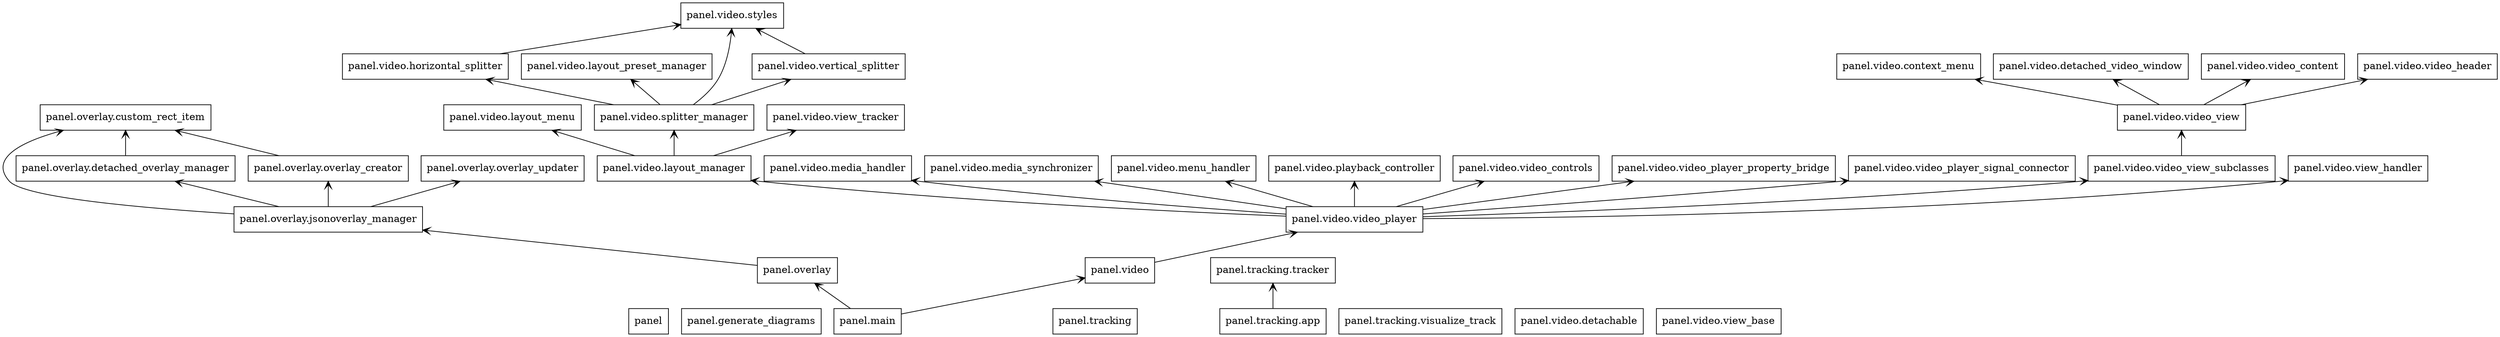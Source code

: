 digraph "packages_panel" {
rankdir=BT
charset="utf-8"
"panel" [color="black", label=<panel>, shape="box", style="solid"];
"panel.generate_diagrams" [color="black", label=<panel.generate_diagrams>, shape="box", style="solid"];
"panel.main" [color="black", label=<panel.main>, shape="box", style="solid"];
"panel.overlay" [color="black", label=<panel.overlay>, shape="box", style="solid"];
"panel.overlay.custom_rect_item" [color="black", label=<panel.overlay.custom_rect_item>, shape="box", style="solid"];
"panel.overlay.detached_overlay_manager" [color="black", label=<panel.overlay.detached_overlay_manager>, shape="box", style="solid"];
"panel.overlay.jsonoverlay_manager" [color="black", label=<panel.overlay.jsonoverlay_manager>, shape="box", style="solid"];
"panel.overlay.overlay_creator" [color="black", label=<panel.overlay.overlay_creator>, shape="box", style="solid"];
"panel.overlay.overlay_updater" [color="black", label=<panel.overlay.overlay_updater>, shape="box", style="solid"];
"panel.tracking" [color="black", label=<panel.tracking>, shape="box", style="solid"];
"panel.tracking.app" [color="black", label=<panel.tracking.app>, shape="box", style="solid"];
"panel.tracking.tracker" [color="black", label=<panel.tracking.tracker>, shape="box", style="solid"];
"panel.tracking.visualize_track" [color="black", label=<panel.tracking.visualize_track>, shape="box", style="solid"];
"panel.video" [color="black", label=<panel.video>, shape="box", style="solid"];
"panel.video.context_menu" [color="black", label=<panel.video.context_menu>, shape="box", style="solid"];
"panel.video.detachable" [color="black", label=<panel.video.detachable>, shape="box", style="solid"];
"panel.video.detached_video_window" [color="black", label=<panel.video.detached_video_window>, shape="box", style="solid"];
"panel.video.horizontal_splitter" [color="black", label=<panel.video.horizontal_splitter>, shape="box", style="solid"];
"panel.video.layout_manager" [color="black", label=<panel.video.layout_manager>, shape="box", style="solid"];
"panel.video.layout_menu" [color="black", label=<panel.video.layout_menu>, shape="box", style="solid"];
"panel.video.layout_preset_manager" [color="black", label=<panel.video.layout_preset_manager>, shape="box", style="solid"];
"panel.video.media_handler" [color="black", label=<panel.video.media_handler>, shape="box", style="solid"];
"panel.video.media_synchronizer" [color="black", label=<panel.video.media_synchronizer>, shape="box", style="solid"];
"panel.video.menu_handler" [color="black", label=<panel.video.menu_handler>, shape="box", style="solid"];
"panel.video.playback_controller" [color="black", label=<panel.video.playback_controller>, shape="box", style="solid"];
"panel.video.splitter_manager" [color="black", label=<panel.video.splitter_manager>, shape="box", style="solid"];
"panel.video.styles" [color="black", label=<panel.video.styles>, shape="box", style="solid"];
"panel.video.vertical_splitter" [color="black", label=<panel.video.vertical_splitter>, shape="box", style="solid"];
"panel.video.video_content" [color="black", label=<panel.video.video_content>, shape="box", style="solid"];
"panel.video.video_controls" [color="black", label=<panel.video.video_controls>, shape="box", style="solid"];
"panel.video.video_header" [color="black", label=<panel.video.video_header>, shape="box", style="solid"];
"panel.video.video_player" [color="black", label=<panel.video.video_player>, shape="box", style="solid"];
"panel.video.video_player_property_bridge" [color="black", label=<panel.video.video_player_property_bridge>, shape="box", style="solid"];
"panel.video.video_player_signal_connector" [color="black", label=<panel.video.video_player_signal_connector>, shape="box", style="solid"];
"panel.video.video_view" [color="black", label=<panel.video.video_view>, shape="box", style="solid"];
"panel.video.video_view_subclasses" [color="black", label=<panel.video.video_view_subclasses>, shape="box", style="solid"];
"panel.video.view_base" [color="black", label=<panel.video.view_base>, shape="box", style="solid"];
"panel.video.view_handler" [color="black", label=<panel.video.view_handler>, shape="box", style="solid"];
"panel.video.view_tracker" [color="black", label=<panel.video.view_tracker>, shape="box", style="solid"];
"panel.main" -> "panel.overlay" [arrowhead="open", arrowtail="none"];
"panel.main" -> "panel.video" [arrowhead="open", arrowtail="none"];
"panel.overlay" -> "panel.overlay.jsonoverlay_manager" [arrowhead="open", arrowtail="none"];
"panel.overlay.detached_overlay_manager" -> "panel.overlay.custom_rect_item" [arrowhead="open", arrowtail="none"];
"panel.overlay.jsonoverlay_manager" -> "panel.overlay.custom_rect_item" [arrowhead="open", arrowtail="none"];
"panel.overlay.jsonoverlay_manager" -> "panel.overlay.detached_overlay_manager" [arrowhead="open", arrowtail="none"];
"panel.overlay.jsonoverlay_manager" -> "panel.overlay.overlay_creator" [arrowhead="open", arrowtail="none"];
"panel.overlay.jsonoverlay_manager" -> "panel.overlay.overlay_updater" [arrowhead="open", arrowtail="none"];
"panel.overlay.overlay_creator" -> "panel.overlay.custom_rect_item" [arrowhead="open", arrowtail="none"];
"panel.tracking.app" -> "panel.tracking.tracker" [arrowhead="open", arrowtail="none"];
"panel.video" -> "panel.video.video_player" [arrowhead="open", arrowtail="none"];
"panel.video.horizontal_splitter" -> "panel.video.styles" [arrowhead="open", arrowtail="none"];
"panel.video.layout_manager" -> "panel.video.layout_menu" [arrowhead="open", arrowtail="none"];
"panel.video.layout_manager" -> "panel.video.splitter_manager" [arrowhead="open", arrowtail="none"];
"panel.video.layout_manager" -> "panel.video.view_tracker" [arrowhead="open", arrowtail="none"];
"panel.video.splitter_manager" -> "panel.video.horizontal_splitter" [arrowhead="open", arrowtail="none"];
"panel.video.splitter_manager" -> "panel.video.layout_preset_manager" [arrowhead="open", arrowtail="none"];
"panel.video.splitter_manager" -> "panel.video.styles" [arrowhead="open", arrowtail="none"];
"panel.video.splitter_manager" -> "panel.video.vertical_splitter" [arrowhead="open", arrowtail="none"];
"panel.video.vertical_splitter" -> "panel.video.styles" [arrowhead="open", arrowtail="none"];
"panel.video.video_player" -> "panel.video.layout_manager" [arrowhead="open", arrowtail="none"];
"panel.video.video_player" -> "panel.video.media_handler" [arrowhead="open", arrowtail="none"];
"panel.video.video_player" -> "panel.video.media_synchronizer" [arrowhead="open", arrowtail="none"];
"panel.video.video_player" -> "panel.video.menu_handler" [arrowhead="open", arrowtail="none"];
"panel.video.video_player" -> "panel.video.playback_controller" [arrowhead="open", arrowtail="none"];
"panel.video.video_player" -> "panel.video.video_controls" [arrowhead="open", arrowtail="none"];
"panel.video.video_player" -> "panel.video.video_player_property_bridge" [arrowhead="open", arrowtail="none"];
"panel.video.video_player" -> "panel.video.video_player_signal_connector" [arrowhead="open", arrowtail="none"];
"panel.video.video_player" -> "panel.video.video_view_subclasses" [arrowhead="open", arrowtail="none"];
"panel.video.video_player" -> "panel.video.view_handler" [arrowhead="open", arrowtail="none"];
"panel.video.video_view" -> "panel.video.context_menu" [arrowhead="open", arrowtail="none"];
"panel.video.video_view" -> "panel.video.detached_video_window" [arrowhead="open", arrowtail="none"];
"panel.video.video_view" -> "panel.video.video_content" [arrowhead="open", arrowtail="none"];
"panel.video.video_view" -> "panel.video.video_header" [arrowhead="open", arrowtail="none"];
"panel.video.video_view_subclasses" -> "panel.video.video_view" [arrowhead="open", arrowtail="none"];
}
